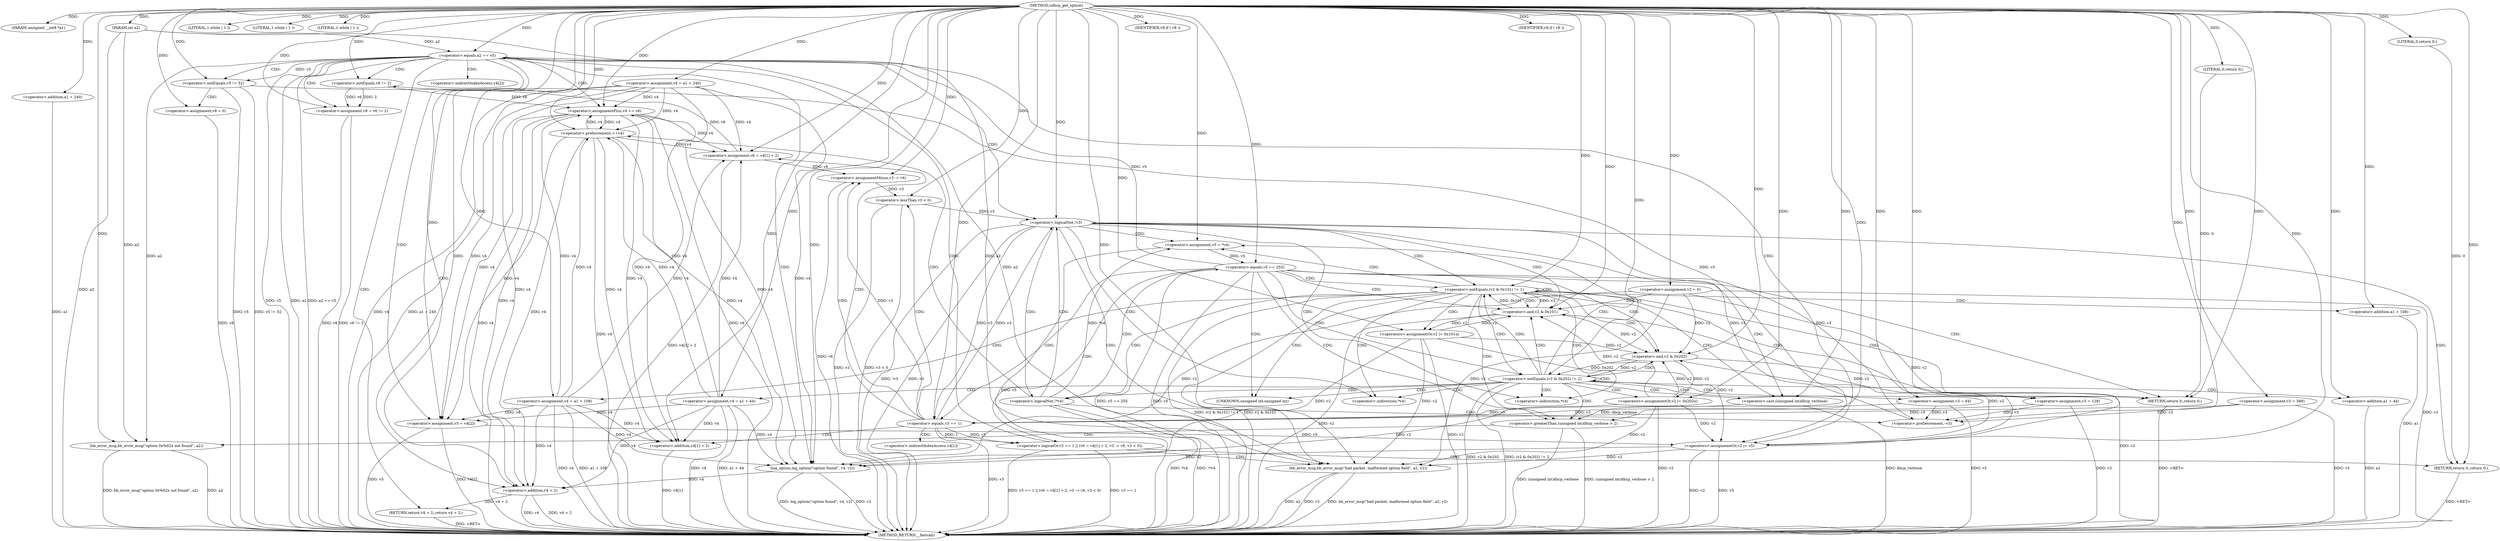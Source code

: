 digraph udhcp_get_option {  
"1000107" [label = "(METHOD,udhcp_get_option)" ]
"1000276" [label = "(METHOD_RETURN,__fastcall)" ]
"1000108" [label = "(PARAM,unsigned __int8 *a1)" ]
"1000109" [label = "(PARAM,int a2)" ]
"1000117" [label = "(<operator>.assignment,v2 = 0)" ]
"1000120" [label = "(<operator>.assignment,v3 = 388)" ]
"1000123" [label = "(<operator>.assignment,v4 = a1 + 240)" ]
"1000125" [label = "(<operator>.addition,a1 + 240)" ]
"1000129" [label = "(LITERAL,1,while ( 1 ))" ]
"1000132" [label = "(LITERAL,1,while ( 1 ))" ]
"1000135" [label = "(LITERAL,1,while ( 1 ))" ]
"1000137" [label = "(<operator>.assignment,v5 = *v4)" ]
"1000142" [label = "(<operator>.logicalNot,!*v4)" ]
"1000146" [label = "(<operator>.preDecrement,--v3)" ]
"1000148" [label = "(<operator>.preIncrement,++v4)" ]
"1000152" [label = "(<operator>.equals,v5 == 255)" ]
"1000157" [label = "(<operator>.logicalOr,v3 == 1 || (v6 = v4[1] + 2, v3 -= v6, v3 < 0))" ]
"1000158" [label = "(<operator>.equals,v3 == 1)" ]
"1000162" [label = "(<operator>.assignment,v6 = v4[1] + 2)" ]
"1000164" [label = "(<operator>.addition,v4[1] + 2)" ]
"1000170" [label = "(<operator>.assignmentMinus,v3 -= v6)" ]
"1000173" [label = "(<operator>.lessThan,v3 < 0)" ]
"1000178" [label = "(bb_error_msg,bb_error_msg(\"bad packet, malformed option field\", a2, v2))" ]
"1000182" [label = "(RETURN,return 0;,return 0;)" ]
"1000183" [label = "(LITERAL,0,return 0;)" ]
"1000185" [label = "(<operator>.equals,a2 == v5)" ]
"1000189" [label = "(log_option,log_option(\"option found\", v4, v2))" ]
"1000193" [label = "(RETURN,return v4 + 2;,return v4 + 2;)" ]
"1000194" [label = "(<operator>.addition,v4 + 2)" ]
"1000197" [label = "(<operator>.assignment,v8 = v6 != 2)" ]
"1000199" [label = "(<operator>.notEquals,v6 != 2)" ]
"1000203" [label = "(<operator>.notEquals,v5 != 52)" ]
"1000206" [label = "(<operator>.assignment,v8 = 0)" ]
"1000210" [label = "(IDENTIFIER,v8,if ( v8 ))" ]
"1000211" [label = "(<operator>.assignment,v5 = v4[2])" ]
"1000216" [label = "(<operator>.assignmentPlus,v4 += v6)" ]
"1000220" [label = "(IDENTIFIER,v8,if ( v8 ))" ]
"1000221" [label = "(<operators>.assignmentOr,v2 |= v5)" ]
"1000226" [label = "(<operator>.logicalNot,!v3)" ]
"1000230" [label = "(<operator>.notEquals,(v2 & 0x101) != 1)" ]
"1000231" [label = "(<operator>.and,v2 & 0x101)" ]
"1000236" [label = "(<operators>.assignmentOr,v2 |= 0x101u)" ]
"1000239" [label = "(<operator>.assignment,v4 = a1 + 108)" ]
"1000241" [label = "(<operator>.addition,a1 + 108)" ]
"1000244" [label = "(<operator>.assignment,v3 = 128)" ]
"1000248" [label = "(<operator>.notEquals,(v2 & 0x202) != 2)" ]
"1000249" [label = "(<operator>.and,v2 & 0x202)" ]
"1000254" [label = "(<operators>.assignmentOr,v2 |= 0x202u)" ]
"1000257" [label = "(<operator>.assignment,v4 = a1 + 44)" ]
"1000259" [label = "(<operator>.addition,a1 + 44)" ]
"1000262" [label = "(<operator>.assignment,v3 = 64)" ]
"1000266" [label = "(<operator>.greaterThan,(unsigned int)dhcp_verbose > 2)" ]
"1000267" [label = "(<operator>.cast,(unsigned int)dhcp_verbose)" ]
"1000271" [label = "(bb_error_msg,bb_error_msg(\"option 0x%02x not found\", a2))" ]
"1000274" [label = "(RETURN,return 0;,return 0;)" ]
"1000275" [label = "(LITERAL,0,return 0;)" ]
"1000139" [label = "(<operator>.indirection,*v4)" ]
"1000143" [label = "(<operator>.indirection,*v4)" ]
"1000165" [label = "(<operator>.indirectIndexAccess,v4[1])" ]
"1000213" [label = "(<operator>.indirectIndexAccess,v4[2])" ]
"1000268" [label = "(UNKNOWN,unsigned int,unsigned int)" ]
  "1000137" -> "1000276"  [ label = "DDG: v5"] 
  "1000248" -> "1000276"  [ label = "DDG: v2 & 0x202"] 
  "1000241" -> "1000276"  [ label = "DDG: a1"] 
  "1000211" -> "1000276"  [ label = "DDG: v5"] 
  "1000259" -> "1000276"  [ label = "DDG: a1"] 
  "1000178" -> "1000276"  [ label = "DDG: v2"] 
  "1000162" -> "1000276"  [ label = "DDG: v4[1] + 2"] 
  "1000266" -> "1000276"  [ label = "DDG: (unsigned int)dhcp_verbose"] 
  "1000216" -> "1000276"  [ label = "DDG: v6"] 
  "1000194" -> "1000276"  [ label = "DDG: v4 + 2"] 
  "1000142" -> "1000276"  [ label = "DDG: *v4"] 
  "1000197" -> "1000276"  [ label = "DDG: v6 != 2"] 
  "1000203" -> "1000276"  [ label = "DDG: v5 != 52"] 
  "1000109" -> "1000276"  [ label = "DDG: a2"] 
  "1000221" -> "1000276"  [ label = "DDG: v5"] 
  "1000189" -> "1000276"  [ label = "DDG: log_option(\"option found\", v4, v2)"] 
  "1000257" -> "1000276"  [ label = "DDG: a1 + 44"] 
  "1000173" -> "1000276"  [ label = "DDG: v3"] 
  "1000267" -> "1000276"  [ label = "DDG: dhcp_verbose"] 
  "1000123" -> "1000276"  [ label = "DDG: v4"] 
  "1000117" -> "1000276"  [ label = "DDG: v2"] 
  "1000257" -> "1000276"  [ label = "DDG: v4"] 
  "1000142" -> "1000276"  [ label = "DDG: !*v4"] 
  "1000211" -> "1000276"  [ label = "DDG: v4[2]"] 
  "1000157" -> "1000276"  [ label = "DDG: v3 == 1 || (v6 = v4[1] + 2, v3 -= v6, v3 < 0)"] 
  "1000216" -> "1000276"  [ label = "DDG: v4"] 
  "1000178" -> "1000276"  [ label = "DDG: bb_error_msg(\"bad packet, malformed option field\", a2, v2)"] 
  "1000230" -> "1000276"  [ label = "DDG: (v2 & 0x101) != 1"] 
  "1000152" -> "1000276"  [ label = "DDG: v5 == 255"] 
  "1000120" -> "1000276"  [ label = "DDG: v3"] 
  "1000266" -> "1000276"  [ label = "DDG: (unsigned int)dhcp_verbose > 2"] 
  "1000226" -> "1000276"  [ label = "DDG: !v3"] 
  "1000239" -> "1000276"  [ label = "DDG: a1 + 108"] 
  "1000249" -> "1000276"  [ label = "DDG: v2"] 
  "1000226" -> "1000276"  [ label = "DDG: v3"] 
  "1000152" -> "1000276"  [ label = "DDG: v5"] 
  "1000148" -> "1000276"  [ label = "DDG: v4"] 
  "1000178" -> "1000276"  [ label = "DDG: a2"] 
  "1000203" -> "1000276"  [ label = "DDG: v5"] 
  "1000157" -> "1000276"  [ label = "DDG: v3 == 1"] 
  "1000236" -> "1000276"  [ label = "DDG: v2"] 
  "1000271" -> "1000276"  [ label = "DDG: bb_error_msg(\"option 0x%02x not found\", a2)"] 
  "1000262" -> "1000276"  [ label = "DDG: v3"] 
  "1000158" -> "1000276"  [ label = "DDG: v3"] 
  "1000231" -> "1000276"  [ label = "DDG: v2"] 
  "1000254" -> "1000276"  [ label = "DDG: v2"] 
  "1000185" -> "1000276"  [ label = "DDG: a2 == v5"] 
  "1000206" -> "1000276"  [ label = "DDG: v8"] 
  "1000221" -> "1000276"  [ label = "DDG: v2"] 
  "1000248" -> "1000276"  [ label = "DDG: (v2 & 0x202) != 2"] 
  "1000230" -> "1000276"  [ label = "DDG: v2 & 0x101"] 
  "1000197" -> "1000276"  [ label = "DDG: v8"] 
  "1000125" -> "1000276"  [ label = "DDG: a1"] 
  "1000123" -> "1000276"  [ label = "DDG: a1 + 240"] 
  "1000189" -> "1000276"  [ label = "DDG: v2"] 
  "1000185" -> "1000276"  [ label = "DDG: v5"] 
  "1000271" -> "1000276"  [ label = "DDG: a2"] 
  "1000173" -> "1000276"  [ label = "DDG: v3 < 0"] 
  "1000194" -> "1000276"  [ label = "DDG: v4"] 
  "1000170" -> "1000276"  [ label = "DDG: v6"] 
  "1000239" -> "1000276"  [ label = "DDG: v4"] 
  "1000244" -> "1000276"  [ label = "DDG: v3"] 
  "1000164" -> "1000276"  [ label = "DDG: v4[1]"] 
  "1000185" -> "1000276"  [ label = "DDG: a2"] 
  "1000182" -> "1000276"  [ label = "DDG: <RET>"] 
  "1000274" -> "1000276"  [ label = "DDG: <RET>"] 
  "1000193" -> "1000276"  [ label = "DDG: <RET>"] 
  "1000107" -> "1000108"  [ label = "DDG: "] 
  "1000107" -> "1000109"  [ label = "DDG: "] 
  "1000107" -> "1000117"  [ label = "DDG: "] 
  "1000107" -> "1000120"  [ label = "DDG: "] 
  "1000107" -> "1000123"  [ label = "DDG: "] 
  "1000107" -> "1000125"  [ label = "DDG: "] 
  "1000107" -> "1000129"  [ label = "DDG: "] 
  "1000107" -> "1000132"  [ label = "DDG: "] 
  "1000107" -> "1000135"  [ label = "DDG: "] 
  "1000142" -> "1000137"  [ label = "DDG: *v4"] 
  "1000107" -> "1000137"  [ label = "DDG: "] 
  "1000120" -> "1000146"  [ label = "DDG: v3"] 
  "1000226" -> "1000146"  [ label = "DDG: v3"] 
  "1000262" -> "1000146"  [ label = "DDG: v3"] 
  "1000244" -> "1000146"  [ label = "DDG: v3"] 
  "1000107" -> "1000146"  [ label = "DDG: "] 
  "1000123" -> "1000148"  [ label = "DDG: v4"] 
  "1000216" -> "1000148"  [ label = "DDG: v4"] 
  "1000239" -> "1000148"  [ label = "DDG: v4"] 
  "1000257" -> "1000148"  [ label = "DDG: v4"] 
  "1000107" -> "1000148"  [ label = "DDG: "] 
  "1000137" -> "1000152"  [ label = "DDG: v5"] 
  "1000107" -> "1000152"  [ label = "DDG: "] 
  "1000158" -> "1000157"  [ label = "DDG: v3"] 
  "1000158" -> "1000157"  [ label = "DDG: 1"] 
  "1000120" -> "1000158"  [ label = "DDG: v3"] 
  "1000226" -> "1000158"  [ label = "DDG: v3"] 
  "1000262" -> "1000158"  [ label = "DDG: v3"] 
  "1000244" -> "1000158"  [ label = "DDG: v3"] 
  "1000107" -> "1000158"  [ label = "DDG: "] 
  "1000123" -> "1000162"  [ label = "DDG: v4"] 
  "1000257" -> "1000162"  [ label = "DDG: v4"] 
  "1000216" -> "1000162"  [ label = "DDG: v4"] 
  "1000148" -> "1000162"  [ label = "DDG: v4"] 
  "1000239" -> "1000162"  [ label = "DDG: v4"] 
  "1000107" -> "1000162"  [ label = "DDG: "] 
  "1000123" -> "1000164"  [ label = "DDG: v4"] 
  "1000257" -> "1000164"  [ label = "DDG: v4"] 
  "1000216" -> "1000164"  [ label = "DDG: v4"] 
  "1000148" -> "1000164"  [ label = "DDG: v4"] 
  "1000239" -> "1000164"  [ label = "DDG: v4"] 
  "1000107" -> "1000164"  [ label = "DDG: "] 
  "1000162" -> "1000170"  [ label = "DDG: v6"] 
  "1000107" -> "1000170"  [ label = "DDG: "] 
  "1000158" -> "1000170"  [ label = "DDG: v3"] 
  "1000170" -> "1000173"  [ label = "DDG: v3"] 
  "1000107" -> "1000173"  [ label = "DDG: "] 
  "1000107" -> "1000178"  [ label = "DDG: "] 
  "1000185" -> "1000178"  [ label = "DDG: a2"] 
  "1000109" -> "1000178"  [ label = "DDG: a2"] 
  "1000117" -> "1000178"  [ label = "DDG: v2"] 
  "1000236" -> "1000178"  [ label = "DDG: v2"] 
  "1000254" -> "1000178"  [ label = "DDG: v2"] 
  "1000221" -> "1000178"  [ label = "DDG: v2"] 
  "1000183" -> "1000182"  [ label = "DDG: 0"] 
  "1000107" -> "1000182"  [ label = "DDG: "] 
  "1000107" -> "1000183"  [ label = "DDG: "] 
  "1000109" -> "1000185"  [ label = "DDG: a2"] 
  "1000107" -> "1000185"  [ label = "DDG: "] 
  "1000152" -> "1000185"  [ label = "DDG: v5"] 
  "1000107" -> "1000189"  [ label = "DDG: "] 
  "1000123" -> "1000189"  [ label = "DDG: v4"] 
  "1000216" -> "1000189"  [ label = "DDG: v4"] 
  "1000148" -> "1000189"  [ label = "DDG: v4"] 
  "1000239" -> "1000189"  [ label = "DDG: v4"] 
  "1000257" -> "1000189"  [ label = "DDG: v4"] 
  "1000117" -> "1000189"  [ label = "DDG: v2"] 
  "1000236" -> "1000189"  [ label = "DDG: v2"] 
  "1000254" -> "1000189"  [ label = "DDG: v2"] 
  "1000221" -> "1000189"  [ label = "DDG: v2"] 
  "1000194" -> "1000193"  [ label = "DDG: v4 + 2"] 
  "1000189" -> "1000194"  [ label = "DDG: v4"] 
  "1000107" -> "1000194"  [ label = "DDG: "] 
  "1000123" -> "1000194"  [ label = "DDG: v4"] 
  "1000216" -> "1000194"  [ label = "DDG: v4"] 
  "1000148" -> "1000194"  [ label = "DDG: v4"] 
  "1000239" -> "1000194"  [ label = "DDG: v4"] 
  "1000257" -> "1000194"  [ label = "DDG: v4"] 
  "1000199" -> "1000197"  [ label = "DDG: v6"] 
  "1000199" -> "1000197"  [ label = "DDG: 2"] 
  "1000107" -> "1000197"  [ label = "DDG: "] 
  "1000107" -> "1000199"  [ label = "DDG: "] 
  "1000162" -> "1000199"  [ label = "DDG: v6"] 
  "1000185" -> "1000203"  [ label = "DDG: v5"] 
  "1000107" -> "1000203"  [ label = "DDG: "] 
  "1000107" -> "1000206"  [ label = "DDG: "] 
  "1000107" -> "1000210"  [ label = "DDG: "] 
  "1000123" -> "1000211"  [ label = "DDG: v4"] 
  "1000216" -> "1000211"  [ label = "DDG: v4"] 
  "1000148" -> "1000211"  [ label = "DDG: v4"] 
  "1000239" -> "1000211"  [ label = "DDG: v4"] 
  "1000257" -> "1000211"  [ label = "DDG: v4"] 
  "1000107" -> "1000211"  [ label = "DDG: "] 
  "1000199" -> "1000216"  [ label = "DDG: v6"] 
  "1000107" -> "1000216"  [ label = "DDG: "] 
  "1000123" -> "1000216"  [ label = "DDG: v4"] 
  "1000148" -> "1000216"  [ label = "DDG: v4"] 
  "1000239" -> "1000216"  [ label = "DDG: v4"] 
  "1000257" -> "1000216"  [ label = "DDG: v4"] 
  "1000107" -> "1000220"  [ label = "DDG: "] 
  "1000211" -> "1000221"  [ label = "DDG: v5"] 
  "1000203" -> "1000221"  [ label = "DDG: v5"] 
  "1000107" -> "1000221"  [ label = "DDG: "] 
  "1000117" -> "1000221"  [ label = "DDG: v2"] 
  "1000236" -> "1000221"  [ label = "DDG: v2"] 
  "1000254" -> "1000221"  [ label = "DDG: v2"] 
  "1000173" -> "1000226"  [ label = "DDG: v3"] 
  "1000146" -> "1000226"  [ label = "DDG: v3"] 
  "1000158" -> "1000226"  [ label = "DDG: v3"] 
  "1000107" -> "1000226"  [ label = "DDG: "] 
  "1000231" -> "1000230"  [ label = "DDG: v2"] 
  "1000231" -> "1000230"  [ label = "DDG: 0x101"] 
  "1000117" -> "1000231"  [ label = "DDG: v2"] 
  "1000236" -> "1000231"  [ label = "DDG: v2"] 
  "1000254" -> "1000231"  [ label = "DDG: v2"] 
  "1000221" -> "1000231"  [ label = "DDG: v2"] 
  "1000107" -> "1000231"  [ label = "DDG: "] 
  "1000107" -> "1000230"  [ label = "DDG: "] 
  "1000107" -> "1000236"  [ label = "DDG: "] 
  "1000231" -> "1000236"  [ label = "DDG: v2"] 
  "1000107" -> "1000239"  [ label = "DDG: "] 
  "1000107" -> "1000241"  [ label = "DDG: "] 
  "1000107" -> "1000244"  [ label = "DDG: "] 
  "1000249" -> "1000248"  [ label = "DDG: v2"] 
  "1000249" -> "1000248"  [ label = "DDG: 0x202"] 
  "1000117" -> "1000249"  [ label = "DDG: v2"] 
  "1000236" -> "1000249"  [ label = "DDG: v2"] 
  "1000231" -> "1000249"  [ label = "DDG: v2"] 
  "1000254" -> "1000249"  [ label = "DDG: v2"] 
  "1000221" -> "1000249"  [ label = "DDG: v2"] 
  "1000107" -> "1000249"  [ label = "DDG: "] 
  "1000107" -> "1000248"  [ label = "DDG: "] 
  "1000107" -> "1000254"  [ label = "DDG: "] 
  "1000249" -> "1000254"  [ label = "DDG: v2"] 
  "1000107" -> "1000257"  [ label = "DDG: "] 
  "1000107" -> "1000259"  [ label = "DDG: "] 
  "1000107" -> "1000262"  [ label = "DDG: "] 
  "1000267" -> "1000266"  [ label = "DDG: dhcp_verbose"] 
  "1000107" -> "1000267"  [ label = "DDG: "] 
  "1000107" -> "1000266"  [ label = "DDG: "] 
  "1000107" -> "1000271"  [ label = "DDG: "] 
  "1000185" -> "1000271"  [ label = "DDG: a2"] 
  "1000109" -> "1000271"  [ label = "DDG: a2"] 
  "1000275" -> "1000274"  [ label = "DDG: 0"] 
  "1000107" -> "1000274"  [ label = "DDG: "] 
  "1000107" -> "1000275"  [ label = "DDG: "] 
  "1000142" -> "1000226"  [ label = "CDG: "] 
  "1000142" -> "1000152"  [ label = "CDG: "] 
  "1000142" -> "1000148"  [ label = "CDG: "] 
  "1000142" -> "1000146"  [ label = "CDG: "] 
  "1000152" -> "1000158"  [ label = "CDG: "] 
  "1000152" -> "1000157"  [ label = "CDG: "] 
  "1000152" -> "1000231"  [ label = "CDG: "] 
  "1000152" -> "1000230"  [ label = "CDG: "] 
  "1000152" -> "1000249"  [ label = "CDG: "] 
  "1000152" -> "1000248"  [ label = "CDG: "] 
  "1000152" -> "1000268"  [ label = "CDG: "] 
  "1000152" -> "1000267"  [ label = "CDG: "] 
  "1000152" -> "1000266"  [ label = "CDG: "] 
  "1000152" -> "1000274"  [ label = "CDG: "] 
  "1000157" -> "1000185"  [ label = "CDG: "] 
  "1000157" -> "1000182"  [ label = "CDG: "] 
  "1000157" -> "1000178"  [ label = "CDG: "] 
  "1000158" -> "1000173"  [ label = "CDG: "] 
  "1000158" -> "1000170"  [ label = "CDG: "] 
  "1000158" -> "1000165"  [ label = "CDG: "] 
  "1000158" -> "1000164"  [ label = "CDG: "] 
  "1000158" -> "1000162"  [ label = "CDG: "] 
  "1000185" -> "1000189"  [ label = "CDG: "] 
  "1000185" -> "1000203"  [ label = "CDG: "] 
  "1000185" -> "1000199"  [ label = "CDG: "] 
  "1000185" -> "1000197"  [ label = "CDG: "] 
  "1000185" -> "1000194"  [ label = "CDG: "] 
  "1000185" -> "1000193"  [ label = "CDG: "] 
  "1000185" -> "1000216"  [ label = "CDG: "] 
  "1000185" -> "1000226"  [ label = "CDG: "] 
  "1000185" -> "1000221"  [ label = "CDG: "] 
  "1000185" -> "1000213"  [ label = "CDG: "] 
  "1000185" -> "1000211"  [ label = "CDG: "] 
  "1000203" -> "1000206"  [ label = "CDG: "] 
  "1000226" -> "1000182"  [ label = "CDG: "] 
  "1000226" -> "1000178"  [ label = "CDG: "] 
  "1000226" -> "1000231"  [ label = "CDG: "] 
  "1000226" -> "1000230"  [ label = "CDG: "] 
  "1000226" -> "1000143"  [ label = "CDG: "] 
  "1000226" -> "1000142"  [ label = "CDG: "] 
  "1000226" -> "1000139"  [ label = "CDG: "] 
  "1000226" -> "1000137"  [ label = "CDG: "] 
  "1000230" -> "1000239"  [ label = "CDG: "] 
  "1000230" -> "1000236"  [ label = "CDG: "] 
  "1000230" -> "1000244"  [ label = "CDG: "] 
  "1000230" -> "1000241"  [ label = "CDG: "] 
  "1000230" -> "1000249"  [ label = "CDG: "] 
  "1000230" -> "1000248"  [ label = "CDG: "] 
  "1000230" -> "1000268"  [ label = "CDG: "] 
  "1000230" -> "1000267"  [ label = "CDG: "] 
  "1000230" -> "1000266"  [ label = "CDG: "] 
  "1000230" -> "1000274"  [ label = "CDG: "] 
  "1000230" -> "1000231"  [ label = "CDG: "] 
  "1000230" -> "1000230"  [ label = "CDG: "] 
  "1000230" -> "1000143"  [ label = "CDG: "] 
  "1000230" -> "1000142"  [ label = "CDG: "] 
  "1000230" -> "1000139"  [ label = "CDG: "] 
  "1000230" -> "1000137"  [ label = "CDG: "] 
  "1000248" -> "1000254"  [ label = "CDG: "] 
  "1000248" -> "1000268"  [ label = "CDG: "] 
  "1000248" -> "1000267"  [ label = "CDG: "] 
  "1000248" -> "1000266"  [ label = "CDG: "] 
  "1000248" -> "1000262"  [ label = "CDG: "] 
  "1000248" -> "1000259"  [ label = "CDG: "] 
  "1000248" -> "1000257"  [ label = "CDG: "] 
  "1000248" -> "1000274"  [ label = "CDG: "] 
  "1000248" -> "1000249"  [ label = "CDG: "] 
  "1000248" -> "1000248"  [ label = "CDG: "] 
  "1000248" -> "1000231"  [ label = "CDG: "] 
  "1000248" -> "1000230"  [ label = "CDG: "] 
  "1000248" -> "1000143"  [ label = "CDG: "] 
  "1000248" -> "1000142"  [ label = "CDG: "] 
  "1000248" -> "1000139"  [ label = "CDG: "] 
  "1000248" -> "1000137"  [ label = "CDG: "] 
  "1000266" -> "1000271"  [ label = "CDG: "] 
}
